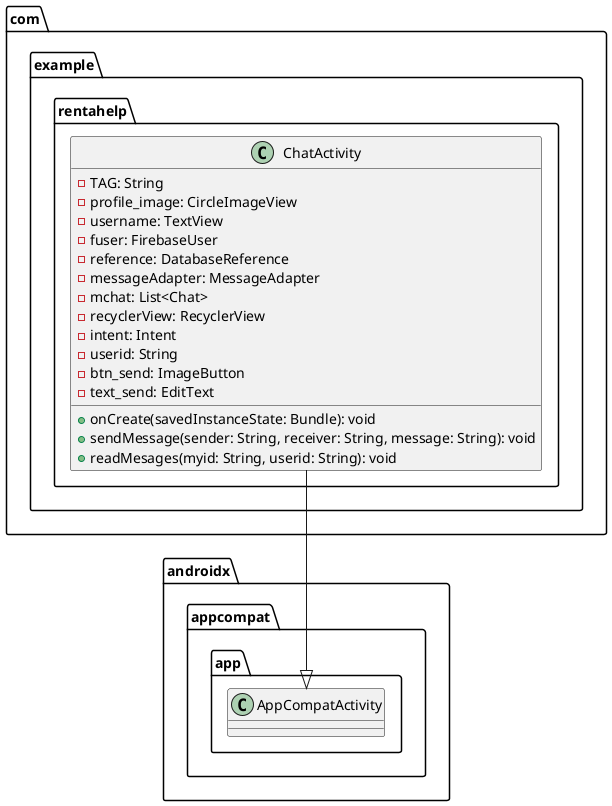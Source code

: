 @startuml

package com.example.rentahelp {
    class ChatActivity {
        - TAG: String
        - profile_image: CircleImageView
        - username: TextView
        - fuser: FirebaseUser
        - reference: DatabaseReference
        - messageAdapter: MessageAdapter
        - mchat: List<Chat>
        - recyclerView: RecyclerView
        - intent: Intent
        - userid: String
        - btn_send: ImageButton
        - text_send: EditText
        + onCreate(savedInstanceState: Bundle): void
        + sendMessage(sender: String, receiver: String, message: String): void
        + readMesages(myid: String, userid: String): void
    }
}

com.example.rentahelp.ChatActivity --|> androidx.appcompat.app.AppCompatActivity

@enduml
